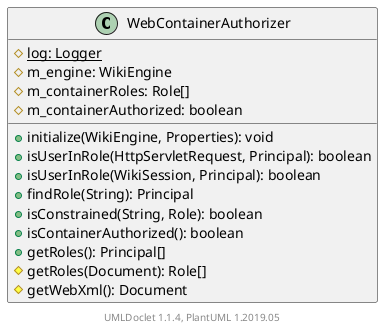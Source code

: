 @startuml

    class WebContainerAuthorizer [[WebContainerAuthorizer.html]] {
        {static} #log: Logger
        #m_engine: WikiEngine
        #m_containerRoles: Role[]
        #m_containerAuthorized: boolean
        +initialize(WikiEngine, Properties): void
        +isUserInRole(HttpServletRequest, Principal): boolean
        +isUserInRole(WikiSession, Principal): boolean
        +findRole(String): Principal
        +isConstrained(String, Role): boolean
        +isContainerAuthorized(): boolean
        +getRoles(): Principal[]
        #getRoles(Document): Role[]
        #getWebXml(): Document
    }


    center footer UMLDoclet 1.1.4, PlantUML 1.2019.05
@enduml
